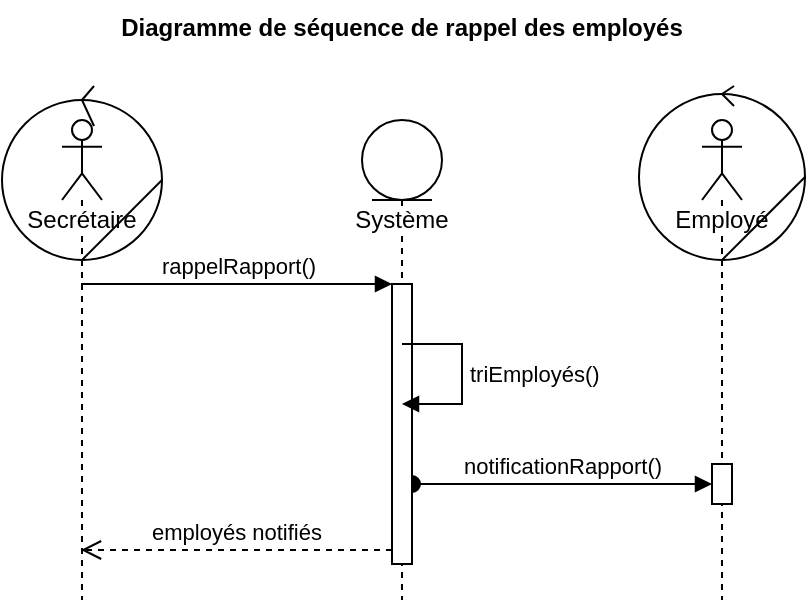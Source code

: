 <mxfile version="12.6.5" type="device"><diagram id="aTy8ZlYmUPq5hNFHRzbv" name="Page-1"><mxGraphModel dx="1278" dy="631" grid="1" gridSize="10" guides="1" tooltips="1" connect="1" arrows="1" fold="1" page="1" pageScale="1" pageWidth="1169" pageHeight="827" math="0" shadow="0"><root><mxCell id="0"/><mxCell id="1" parent="0"/><mxCell id="7U_IhSpJEYdvlSX0IKtX-1" value="Employé" style="shape=umlLifeline;participant=umlActor;perimeter=lifelinePerimeter;whiteSpace=wrap;html=1;container=1;collapsible=0;recursiveResize=0;verticalAlign=top;spacingTop=36;labelBackgroundColor=#ffffff;outlineConnect=0;" parent="1" vertex="1"><mxGeometry x="374" y="87" width="20" height="240" as="geometry"/></mxCell><mxCell id="7U_IhSpJEYdvlSX0IKtX-9" value="" style="html=1;points=[];perimeter=orthogonalPerimeter;" parent="7U_IhSpJEYdvlSX0IKtX-1" vertex="1"><mxGeometry x="5" y="172" width="10" height="20" as="geometry"/></mxCell><mxCell id="7U_IhSpJEYdvlSX0IKtX-3" value="Secrétaire" style="shape=umlLifeline;participant=umlActor;perimeter=lifelinePerimeter;whiteSpace=wrap;html=1;container=1;collapsible=0;recursiveResize=0;verticalAlign=top;spacingTop=36;labelBackgroundColor=#ffffff;outlineConnect=0;" parent="1" vertex="1"><mxGeometry x="54" y="87" width="20" height="240" as="geometry"/></mxCell><mxCell id="7U_IhSpJEYdvlSX0IKtX-10" value="notificationRapport()" style="html=1;verticalAlign=bottom;startArrow=oval;endArrow=block;startSize=8;" parent="1" source="Nc8923XOlF0JrdG5WIBQ-3" target="7U_IhSpJEYdvlSX0IKtX-9" edge="1"><mxGeometry relative="1" as="geometry"><mxPoint x="184" y="269" as="sourcePoint"/><Array as="points"><mxPoint x="364" y="269"/></Array></mxGeometry></mxCell><mxCell id="7U_IhSpJEYdvlSX0IKtX-12" value="Diagramme de séquence de rappel des employés" style="text;align=center;fontStyle=1;verticalAlign=middle;spacingLeft=3;spacingRight=3;strokeColor=none;rotatable=0;points=[[0,0.5],[1,0.5]];portConstraint=eastwest;" parent="1" vertex="1"><mxGeometry x="184" y="27" width="80" height="26" as="geometry"/></mxCell><mxCell id="Nc8923XOlF0JrdG5WIBQ-1" value="Système" style="shape=umlLifeline;participant=umlEntity;perimeter=lifelinePerimeter;whiteSpace=wrap;html=1;container=1;collapsible=0;recursiveResize=0;verticalAlign=top;spacingTop=36;labelBackgroundColor=#ffffff;outlineConnect=0;" parent="1" vertex="1"><mxGeometry x="204" y="87" width="40" height="240" as="geometry"/></mxCell><mxCell id="Nc8923XOlF0JrdG5WIBQ-3" value="" style="html=1;points=[];perimeter=orthogonalPerimeter;" parent="Nc8923XOlF0JrdG5WIBQ-1" vertex="1"><mxGeometry x="15" y="82" width="10" height="140" as="geometry"/></mxCell><mxCell id="7U_IhSpJEYdvlSX0IKtX-8" value="triEmployés()" style="edgeStyle=orthogonalEdgeStyle;html=1;align=left;spacingLeft=2;endArrow=block;rounded=0;" parent="1" edge="1"><mxGeometry relative="1" as="geometry"><mxPoint x="224" y="199" as="sourcePoint"/><Array as="points"><mxPoint x="254" y="199"/><mxPoint x="254" y="229"/><mxPoint x="234" y="229"/></Array><mxPoint x="224" y="229" as="targetPoint"/></mxGeometry></mxCell><mxCell id="Nc8923XOlF0JrdG5WIBQ-4" value="rappelRapport()" style="html=1;verticalAlign=bottom;endArrow=block;entryX=0;entryY=0;" parent="1" target="Nc8923XOlF0JrdG5WIBQ-3" edge="1"><mxGeometry relative="1" as="geometry"><mxPoint x="63.5" y="169.0" as="sourcePoint"/></mxGeometry></mxCell><mxCell id="Nc8923XOlF0JrdG5WIBQ-5" value="employés notifiés" style="html=1;verticalAlign=bottom;endArrow=open;dashed=1;endSize=8;exitX=0;exitY=0.95;" parent="1" source="Nc8923XOlF0JrdG5WIBQ-3" edge="1"><mxGeometry relative="1" as="geometry"><mxPoint x="63.5" y="302.0" as="targetPoint"/></mxGeometry></mxCell><mxCell id="sDPfcV51DUr-49X-HDwk-1" value="" style="ellipse;whiteSpace=wrap;html=1;aspect=fixed;fillColor=none;" vertex="1" parent="1"><mxGeometry x="24" y="77" width="80" height="80" as="geometry"/></mxCell><mxCell id="sDPfcV51DUr-49X-HDwk-2" value="" style="endArrow=none;html=1;exitX=0.5;exitY=1;exitDx=0;exitDy=0;entryX=1;entryY=0.5;entryDx=0;entryDy=0;" edge="1" parent="1" source="sDPfcV51DUr-49X-HDwk-1" target="sDPfcV51DUr-49X-HDwk-1"><mxGeometry width="50" height="50" relative="1" as="geometry"><mxPoint x="574" y="207" as="sourcePoint"/><mxPoint x="624" y="157" as="targetPoint"/></mxGeometry></mxCell><mxCell id="sDPfcV51DUr-49X-HDwk-5" value="" style="ellipse;whiteSpace=wrap;html=1;aspect=fixed;fillColor=none;" vertex="1" parent="1"><mxGeometry x="342.5" y="74" width="83" height="83" as="geometry"/></mxCell><mxCell id="sDPfcV51DUr-49X-HDwk-6" value="" style="endArrow=none;html=1;exitX=0.5;exitY=1;exitDx=0;exitDy=0;entryX=1;entryY=0.5;entryDx=0;entryDy=0;" edge="1" parent="1" source="sDPfcV51DUr-49X-HDwk-5" target="sDPfcV51DUr-49X-HDwk-5"><mxGeometry width="50" height="50" relative="1" as="geometry"><mxPoint x="684" y="212" as="sourcePoint"/><mxPoint x="734" y="162" as="targetPoint"/></mxGeometry></mxCell><mxCell id="sDPfcV51DUr-49X-HDwk-9" value="" style="endArrow=none;html=1;exitX=0.5;exitY=0;exitDx=0;exitDy=0;" edge="1" parent="1" source="sDPfcV51DUr-49X-HDwk-1"><mxGeometry width="50" height="50" relative="1" as="geometry"><mxPoint x="80" y="460" as="sourcePoint"/><mxPoint x="70" y="90" as="targetPoint"/></mxGeometry></mxCell><mxCell id="sDPfcV51DUr-49X-HDwk-10" value="" style="endArrow=none;html=1;" edge="1" parent="1"><mxGeometry width="50" height="50" relative="1" as="geometry"><mxPoint x="64" y="77" as="sourcePoint"/><mxPoint x="70" y="70" as="targetPoint"/></mxGeometry></mxCell><mxCell id="sDPfcV51DUr-49X-HDwk-11" value="" style="endArrow=none;html=1;exitX=0.5;exitY=0;exitDx=0;exitDy=0;" edge="1" parent="1" source="sDPfcV51DUr-49X-HDwk-5"><mxGeometry width="50" height="50" relative="1" as="geometry"><mxPoint x="490" y="120" as="sourcePoint"/><mxPoint x="390" y="70" as="targetPoint"/></mxGeometry></mxCell><mxCell id="sDPfcV51DUr-49X-HDwk-12" value="" style="endArrow=none;html=1;exitX=0.5;exitY=0;exitDx=0;exitDy=0;" edge="1" parent="1" source="sDPfcV51DUr-49X-HDwk-5"><mxGeometry width="50" height="50" relative="1" as="geometry"><mxPoint x="480" y="210" as="sourcePoint"/><mxPoint x="390" y="80" as="targetPoint"/></mxGeometry></mxCell></root></mxGraphModel></diagram></mxfile>